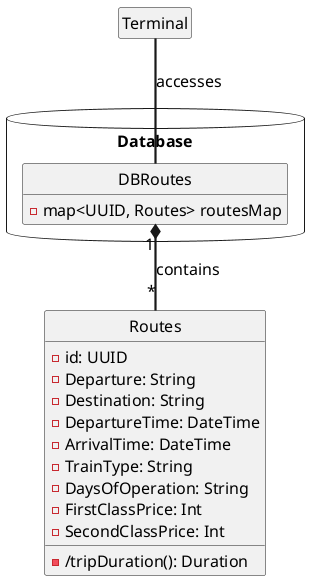 @startuml Domain Model
skinparam style strictuml
skinparam DefaultFontName Arial
skinparam DefaultFontSize 16
skinparam DefaultFontStyle bold
skinparam ArrowThickness 2.2
hide empty members

class "Terminal" as terminal {
}

class "Routes" as routes {
    - id: UUID
    - Departure: String
    - Destination: String
    - DepartureTime: DateTime
    - ArrivalTime: DateTime
    - TrainType: String
    - DaysOfOperation: String
    - FirstClassPrice: Int
    - SecondClassPrice: Int
    - /tripDuration(): Duration
}

package "Database" <<Database>> {
    class "DBRoutes" as DBRoutes {
        - map<UUID, Routes> routesMap
    }
}


terminal  -- DBRoutes : "accesses"

DBRoutes "1" *-- "*" routes : "contains"











@enduml
